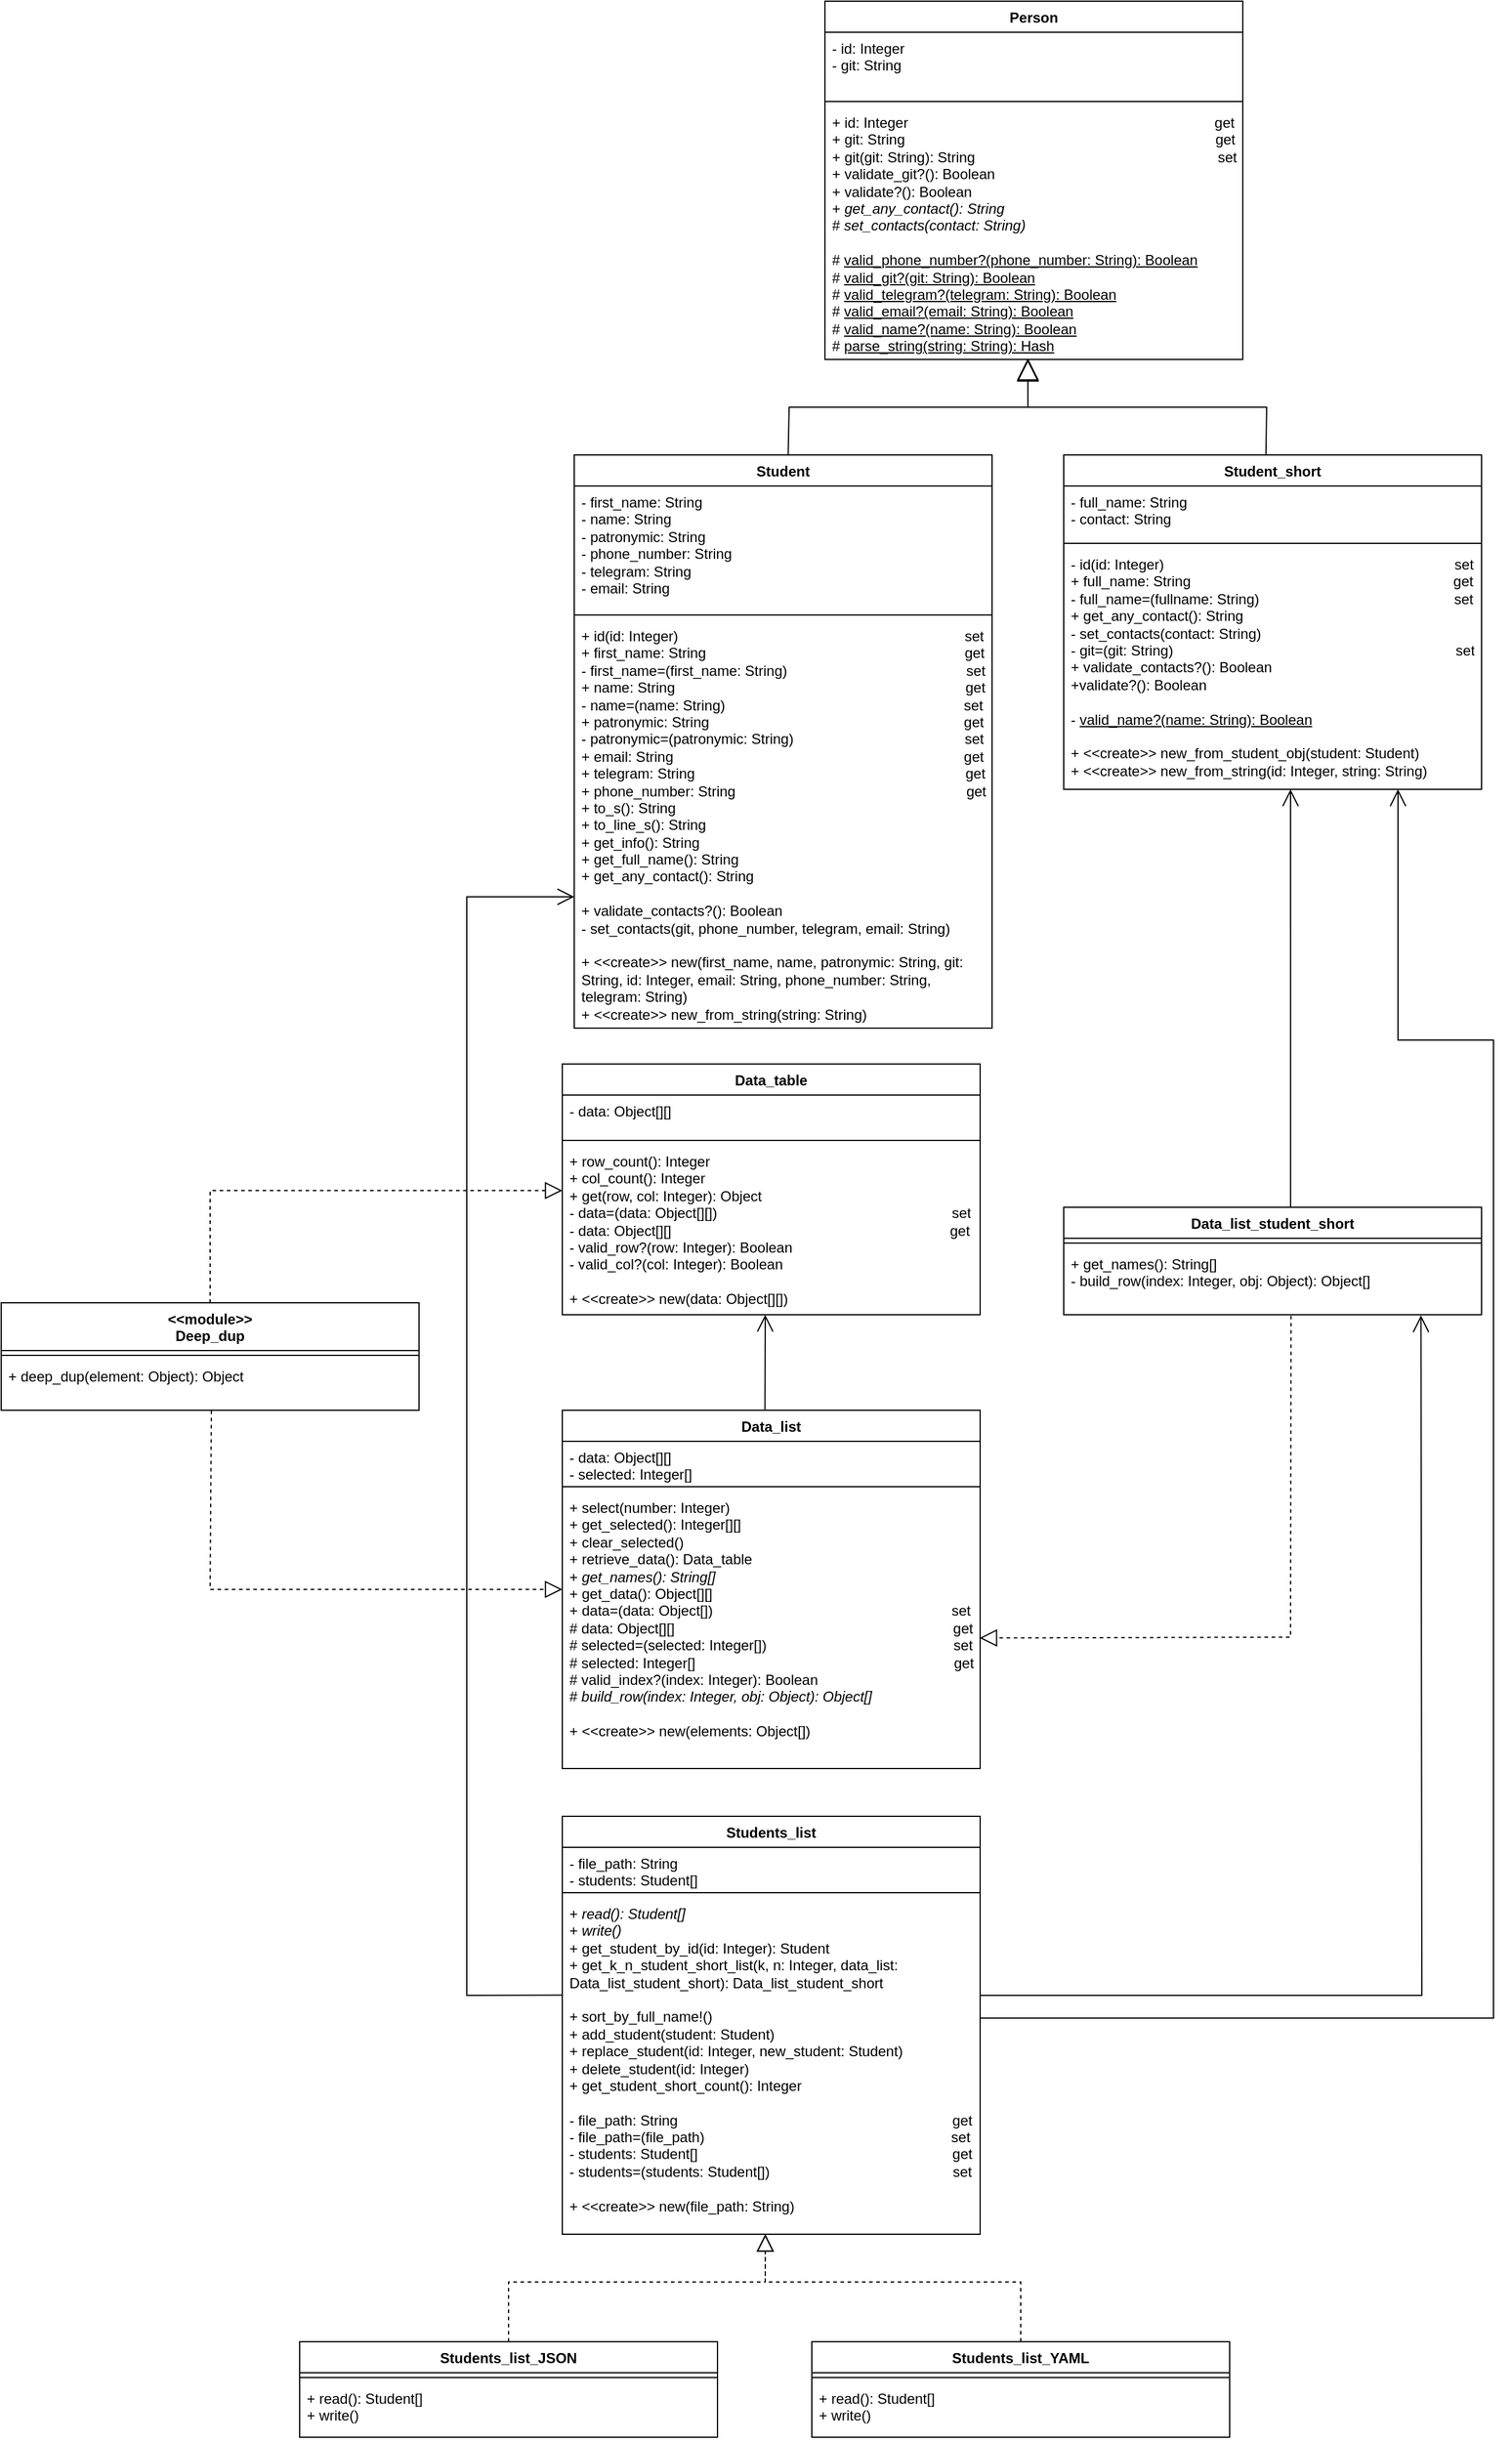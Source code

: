 <mxfile version="24.8.4">
  <diagram name="Страница — 1" id="5-wUqx7X6pIQO82QbJgh">
    <mxGraphModel grid="1" page="1" gridSize="10" guides="1" tooltips="1" connect="1" arrows="1" fold="1" pageScale="1" pageWidth="827" pageHeight="1169" math="0" shadow="0">
      <root>
        <mxCell id="0" />
        <mxCell id="1" parent="0" />
        <mxCell id="8w9vdPJpi9KEnKkPlF_M-1" value="Person" style="swimlane;fontStyle=1;align=center;verticalAlign=top;childLayout=stackLayout;horizontal=1;startSize=26;horizontalStack=0;resizeParent=1;resizeParentMax=0;resizeLast=0;collapsible=1;marginBottom=0;whiteSpace=wrap;html=1;" vertex="1" parent="1">
          <mxGeometry x="250" y="10" width="350" height="300" as="geometry" />
        </mxCell>
        <mxCell id="8w9vdPJpi9KEnKkPlF_M-2" value="- id: Integer&lt;div&gt;- git: String&lt;br&gt;&lt;/div&gt;" style="text;strokeColor=none;fillColor=none;align=left;verticalAlign=top;spacingLeft=4;spacingRight=4;overflow=hidden;rotatable=0;points=[[0,0.5],[1,0.5]];portConstraint=eastwest;whiteSpace=wrap;html=1;" vertex="1" parent="8w9vdPJpi9KEnKkPlF_M-1">
          <mxGeometry y="26" width="350" height="54" as="geometry" />
        </mxCell>
        <mxCell id="8w9vdPJpi9KEnKkPlF_M-3" value="" style="line;strokeWidth=1;fillColor=none;align=left;verticalAlign=middle;spacingTop=-1;spacingLeft=3;spacingRight=3;rotatable=0;labelPosition=right;points=[];portConstraint=eastwest;strokeColor=inherit;" vertex="1" parent="8w9vdPJpi9KEnKkPlF_M-1">
          <mxGeometry y="80" width="350" height="8" as="geometry" />
        </mxCell>
        <mxCell id="8w9vdPJpi9KEnKkPlF_M-4" value="&lt;div&gt;+ id: Integer&amp;nbsp; &amp;nbsp; &amp;nbsp; &amp;nbsp; &amp;nbsp; &amp;nbsp; &amp;nbsp; &amp;nbsp; &amp;nbsp; &amp;nbsp; &amp;nbsp; &amp;nbsp; &amp;nbsp; &amp;nbsp; &amp;nbsp; &amp;nbsp; &amp;nbsp; &amp;nbsp; &amp;nbsp; &amp;nbsp; &amp;nbsp; &amp;nbsp; &amp;nbsp; &amp;nbsp; &amp;nbsp; &amp;nbsp; &amp;nbsp; &amp;nbsp; &amp;nbsp; &amp;nbsp; &amp;nbsp; &amp;nbsp; &amp;nbsp; &amp;nbsp; &amp;nbsp; &amp;nbsp; &amp;nbsp; &amp;nbsp; &amp;nbsp;get&lt;/div&gt;&lt;div&gt;+ git: String&amp;nbsp; &amp;nbsp; &amp;nbsp; &amp;nbsp; &amp;nbsp; &amp;nbsp; &amp;nbsp; &amp;nbsp; &amp;nbsp; &amp;nbsp; &amp;nbsp; &amp;nbsp; &amp;nbsp; &amp;nbsp; &amp;nbsp; &amp;nbsp; &amp;nbsp; &amp;nbsp; &amp;nbsp; &amp;nbsp; &amp;nbsp; &amp;nbsp; &amp;nbsp; &amp;nbsp; &amp;nbsp; &amp;nbsp; &amp;nbsp; &amp;nbsp; &amp;nbsp; &amp;nbsp; &amp;nbsp; &amp;nbsp; &amp;nbsp; &amp;nbsp; &amp;nbsp; &amp;nbsp; &amp;nbsp; &amp;nbsp; &amp;nbsp; get&lt;br&gt;+ git(git: String): String&amp;nbsp; &amp;nbsp; &amp;nbsp; &amp;nbsp; &amp;nbsp; &amp;nbsp; &amp;nbsp; &amp;nbsp; &amp;nbsp; &amp;nbsp; &amp;nbsp; &amp;nbsp; &amp;nbsp; &amp;nbsp; &amp;nbsp; &amp;nbsp; &amp;nbsp; &amp;nbsp; &amp;nbsp; &amp;nbsp; &amp;nbsp; &amp;nbsp; &amp;nbsp; &amp;nbsp; &amp;nbsp; &amp;nbsp; &amp;nbsp; &amp;nbsp; &amp;nbsp; &amp;nbsp; &amp;nbsp;set&lt;/div&gt;&lt;div&gt;+ validate_git?(): Boolean&lt;br&gt;+ validate?(): Boolean&lt;/div&gt;&lt;div&gt;+ &lt;i&gt;get_any_contact(): String&lt;/i&gt;&lt;br&gt;# &lt;i&gt;set_contacts(contact: String)&lt;/i&gt;&lt;br&gt;&lt;br&gt;# &lt;u&gt;valid_phone_number?(phone_number: String): Boolean&lt;/u&gt;&lt;/div&gt;&lt;div&gt;# &lt;u&gt;valid_git?(git: String): Boolean&lt;/u&gt;&lt;/div&gt;&lt;div&gt;# &lt;u&gt;valid_telegram?(telegram: String): Boolean&lt;/u&gt;&lt;/div&gt;&lt;div&gt;# &lt;u&gt;valid_email?(email: String): Boolean&lt;/u&gt;&lt;/div&gt;&lt;div&gt;#&amp;nbsp;&lt;u&gt;valid_name?(name: String): Boolean&lt;/u&gt;&lt;br&gt;&lt;/div&gt;&lt;div&gt;# &lt;u&gt;parse_string(string: String): Hash&lt;/u&gt;&lt;/div&gt;&lt;div&gt;&lt;br&gt;&lt;/div&gt;&lt;div&gt;&lt;br&gt;&lt;/div&gt;&lt;div&gt;&lt;br&gt;&lt;/div&gt;" style="text;strokeColor=none;fillColor=none;align=left;verticalAlign=top;spacingLeft=4;spacingRight=4;overflow=hidden;rotatable=0;points=[[0,0.5],[1,0.5]];portConstraint=eastwest;whiteSpace=wrap;html=1;" vertex="1" parent="8w9vdPJpi9KEnKkPlF_M-1">
          <mxGeometry y="88" width="350" height="212" as="geometry" />
        </mxCell>
        <mxCell id="8w9vdPJpi9KEnKkPlF_M-5" value="Student" style="swimlane;fontStyle=1;align=center;verticalAlign=top;childLayout=stackLayout;horizontal=1;startSize=26;horizontalStack=0;resizeParent=1;resizeParentMax=0;resizeLast=0;collapsible=1;marginBottom=0;whiteSpace=wrap;html=1;" vertex="1" parent="1">
          <mxGeometry x="40" y="390" width="350" height="480" as="geometry" />
        </mxCell>
        <mxCell id="8w9vdPJpi9KEnKkPlF_M-6" value="&lt;div&gt;- first_name: String&lt;/div&gt;&lt;div&gt;- name: String&lt;/div&gt;&lt;div&gt;- patronymic: String&lt;/div&gt;&lt;div&gt;- phone_number: String&lt;/div&gt;&lt;div&gt;- telegram: String&lt;/div&gt;&lt;div&gt;- email: String&lt;/div&gt;" style="text;strokeColor=none;fillColor=none;align=left;verticalAlign=top;spacingLeft=4;spacingRight=4;overflow=hidden;rotatable=0;points=[[0,0.5],[1,0.5]];portConstraint=eastwest;whiteSpace=wrap;html=1;" vertex="1" parent="8w9vdPJpi9KEnKkPlF_M-5">
          <mxGeometry y="26" width="350" height="104" as="geometry" />
        </mxCell>
        <mxCell id="8w9vdPJpi9KEnKkPlF_M-7" value="" style="line;strokeWidth=1;fillColor=none;align=left;verticalAlign=middle;spacingTop=-1;spacingLeft=3;spacingRight=3;rotatable=0;labelPosition=right;points=[];portConstraint=eastwest;strokeColor=inherit;" vertex="1" parent="8w9vdPJpi9KEnKkPlF_M-5">
          <mxGeometry y="130" width="350" height="8" as="geometry" />
        </mxCell>
        <mxCell id="8w9vdPJpi9KEnKkPlF_M-8" value="&lt;div&gt;&lt;span style=&quot;background-color: initial;&quot;&gt;+ id(id: Integer)&amp;nbsp; &amp;nbsp; &amp;nbsp; &amp;nbsp; &amp;nbsp; &amp;nbsp; &amp;nbsp; &amp;nbsp; &amp;nbsp; &amp;nbsp; &amp;nbsp; &amp;nbsp; &amp;nbsp; &amp;nbsp; &amp;nbsp; &amp;nbsp; &amp;nbsp; &amp;nbsp; &amp;nbsp; &amp;nbsp; &amp;nbsp; &amp;nbsp; &amp;nbsp; &amp;nbsp; &amp;nbsp; &amp;nbsp; &amp;nbsp; &amp;nbsp; &amp;nbsp; &amp;nbsp; &amp;nbsp; &amp;nbsp; &amp;nbsp; &amp;nbsp; &amp;nbsp; &amp;nbsp; set&lt;/span&gt;&lt;br&gt;&lt;/div&gt;+ first_name: String&amp;nbsp; &amp;nbsp; &amp;nbsp; &amp;nbsp; &amp;nbsp; &amp;nbsp; &amp;nbsp; &amp;nbsp; &amp;nbsp; &amp;nbsp; &amp;nbsp; &amp;nbsp; &amp;nbsp; &amp;nbsp; &amp;nbsp; &amp;nbsp; &amp;nbsp; &amp;nbsp; &amp;nbsp; &amp;nbsp; &amp;nbsp; &amp;nbsp; &amp;nbsp; &amp;nbsp; &amp;nbsp; &amp;nbsp; &amp;nbsp; &amp;nbsp; &amp;nbsp; &amp;nbsp; &amp;nbsp; &amp;nbsp; &amp;nbsp;get&lt;div&gt;- first_name=(first_name: String)&amp;nbsp; &amp;nbsp; &amp;nbsp; &amp;nbsp; &amp;nbsp; &amp;nbsp; &amp;nbsp; &amp;nbsp; &amp;nbsp; &amp;nbsp; &amp;nbsp; &amp;nbsp; &amp;nbsp; &amp;nbsp; &amp;nbsp; &amp;nbsp; &amp;nbsp; &amp;nbsp; &amp;nbsp; &amp;nbsp; &amp;nbsp; &amp;nbsp; &amp;nbsp;set&lt;br&gt;+ name: String&amp;nbsp; &amp;nbsp; &amp;nbsp; &amp;nbsp; &amp;nbsp; &amp;nbsp; &amp;nbsp; &amp;nbsp; &amp;nbsp; &amp;nbsp; &amp;nbsp; &amp;nbsp; &amp;nbsp; &amp;nbsp; &amp;nbsp; &amp;nbsp; &amp;nbsp; &amp;nbsp; &amp;nbsp; &amp;nbsp; &amp;nbsp; &amp;nbsp; &amp;nbsp; &amp;nbsp; &amp;nbsp; &amp;nbsp; &amp;nbsp; &amp;nbsp; &amp;nbsp; &amp;nbsp; &amp;nbsp; &amp;nbsp; &amp;nbsp; &amp;nbsp; &amp;nbsp; &amp;nbsp; &amp;nbsp;get&lt;br&gt;- name=(name: String)&amp;nbsp; &amp;nbsp; &amp;nbsp; &amp;nbsp; &amp;nbsp; &amp;nbsp; &amp;nbsp; &amp;nbsp; &amp;nbsp; &amp;nbsp; &amp;nbsp; &amp;nbsp; &amp;nbsp; &amp;nbsp; &amp;nbsp; &amp;nbsp; &amp;nbsp; &amp;nbsp; &amp;nbsp; &amp;nbsp; &amp;nbsp; &amp;nbsp; &amp;nbsp; &amp;nbsp; &amp;nbsp; &amp;nbsp; &amp;nbsp; &amp;nbsp; &amp;nbsp; &amp;nbsp; set&lt;br&gt;+ patronymic: String&amp;nbsp; &amp;nbsp; &amp;nbsp; &amp;nbsp; &amp;nbsp; &amp;nbsp; &amp;nbsp; &amp;nbsp; &amp;nbsp; &amp;nbsp; &amp;nbsp; &amp;nbsp; &amp;nbsp; &amp;nbsp; &amp;nbsp; &amp;nbsp; &amp;nbsp; &amp;nbsp; &amp;nbsp; &amp;nbsp; &amp;nbsp; &amp;nbsp; &amp;nbsp; &amp;nbsp; &amp;nbsp; &amp;nbsp; &amp;nbsp; &amp;nbsp; &amp;nbsp; &amp;nbsp; &amp;nbsp; &amp;nbsp; get&lt;/div&gt;&lt;div&gt;- patronymic=(patronymic: String)&amp;nbsp; &amp;nbsp; &amp;nbsp; &amp;nbsp; &amp;nbsp; &amp;nbsp; &amp;nbsp; &amp;nbsp; &amp;nbsp; &amp;nbsp; &amp;nbsp; &amp;nbsp; &amp;nbsp; &amp;nbsp; &amp;nbsp; &amp;nbsp; &amp;nbsp; &amp;nbsp; &amp;nbsp; &amp;nbsp; &amp;nbsp; &amp;nbsp;set&lt;/div&gt;&lt;div&gt;+ email: String&amp;nbsp; &amp;nbsp; &amp;nbsp; &amp;nbsp; &amp;nbsp; &amp;nbsp; &amp;nbsp; &amp;nbsp; &amp;nbsp; &amp;nbsp; &amp;nbsp; &amp;nbsp; &amp;nbsp; &amp;nbsp; &amp;nbsp; &amp;nbsp; &amp;nbsp; &amp;nbsp; &amp;nbsp; &amp;nbsp; &amp;nbsp; &amp;nbsp; &amp;nbsp; &amp;nbsp; &amp;nbsp; &amp;nbsp; &amp;nbsp; &amp;nbsp; &amp;nbsp; &amp;nbsp; &amp;nbsp; &amp;nbsp; &amp;nbsp; &amp;nbsp; &amp;nbsp; &amp;nbsp; &amp;nbsp;get&lt;/div&gt;&lt;div&gt;+ telegram: String&amp;nbsp; &amp;nbsp; &amp;nbsp; &amp;nbsp; &amp;nbsp; &amp;nbsp; &amp;nbsp; &amp;nbsp; &amp;nbsp; &amp;nbsp; &amp;nbsp; &amp;nbsp; &amp;nbsp; &amp;nbsp; &amp;nbsp; &amp;nbsp; &amp;nbsp; &amp;nbsp; &amp;nbsp; &amp;nbsp; &amp;nbsp; &amp;nbsp; &amp;nbsp; &amp;nbsp; &amp;nbsp; &amp;nbsp; &amp;nbsp; &amp;nbsp; &amp;nbsp; &amp;nbsp; &amp;nbsp; &amp;nbsp; &amp;nbsp; &amp;nbsp; get&lt;br&gt;+ phone_number: String&amp;nbsp; &amp;nbsp; &amp;nbsp; &amp;nbsp; &amp;nbsp; &amp;nbsp; &amp;nbsp; &amp;nbsp; &amp;nbsp; &amp;nbsp; &amp;nbsp; &amp;nbsp; &amp;nbsp; &amp;nbsp; &amp;nbsp; &amp;nbsp; &amp;nbsp; &amp;nbsp; &amp;nbsp; &amp;nbsp; &amp;nbsp; &amp;nbsp; &amp;nbsp; &amp;nbsp; &amp;nbsp; &amp;nbsp; &amp;nbsp; &amp;nbsp; &amp;nbsp; get&lt;/div&gt;&lt;div&gt;+ to_s(): String&lt;br&gt;+ to_line_s(): String&lt;/div&gt;&lt;div&gt;+ get_info(): String&lt;/div&gt;&lt;div&gt;+ get_full_name(): String&lt;/div&gt;&lt;div&gt;+ get_any_contact(): String&lt;br&gt;&lt;br&gt;+ validate_contacts?(): Boolean&lt;/div&gt;&lt;div&gt;- set_contacts(git, phone_number, telegram, email: String)&lt;br&gt;&lt;br&gt;+ &amp;lt;&amp;lt;create&amp;gt;&amp;gt; new(first_name, name, patronymic: String, git: String, id: Integer, email: String, phone_number: String, telegram: String)&lt;/div&gt;&lt;div&gt;+ &amp;lt;&amp;lt;create&amp;gt;&amp;gt; new_from_string(string: String)&lt;br&gt;&lt;br&gt;&lt;/div&gt;" style="text;strokeColor=none;fillColor=none;align=left;verticalAlign=top;spacingLeft=4;spacingRight=4;overflow=hidden;rotatable=0;points=[[0,0.5],[1,0.5]];portConstraint=eastwest;whiteSpace=wrap;html=1;" vertex="1" parent="8w9vdPJpi9KEnKkPlF_M-5">
          <mxGeometry y="138" width="350" height="342" as="geometry" />
        </mxCell>
        <mxCell id="8w9vdPJpi9KEnKkPlF_M-9" value="Student_short" style="swimlane;fontStyle=1;align=center;verticalAlign=top;childLayout=stackLayout;horizontal=1;startSize=26;horizontalStack=0;resizeParent=1;resizeParentMax=0;resizeLast=0;collapsible=1;marginBottom=0;whiteSpace=wrap;html=1;" vertex="1" parent="1">
          <mxGeometry x="450" y="390" width="350" height="280" as="geometry" />
        </mxCell>
        <mxCell id="8w9vdPJpi9KEnKkPlF_M-10" value="&lt;div&gt;&lt;span style=&quot;background-color: initial;&quot;&gt;- full_name: String&lt;br&gt;- contact: String&lt;/span&gt;&lt;br&gt;&lt;/div&gt;&lt;div&gt;&lt;br&gt;&lt;/div&gt;" style="text;strokeColor=none;fillColor=none;align=left;verticalAlign=top;spacingLeft=4;spacingRight=4;overflow=hidden;rotatable=0;points=[[0,0.5],[1,0.5]];portConstraint=eastwest;whiteSpace=wrap;html=1;" vertex="1" parent="8w9vdPJpi9KEnKkPlF_M-9">
          <mxGeometry y="26" width="350" height="44" as="geometry" />
        </mxCell>
        <mxCell id="8w9vdPJpi9KEnKkPlF_M-11" value="" style="line;strokeWidth=1;fillColor=none;align=left;verticalAlign=middle;spacingTop=-1;spacingLeft=3;spacingRight=3;rotatable=0;labelPosition=right;points=[];portConstraint=eastwest;strokeColor=inherit;" vertex="1" parent="8w9vdPJpi9KEnKkPlF_M-9">
          <mxGeometry y="70" width="350" height="8" as="geometry" />
        </mxCell>
        <mxCell id="8w9vdPJpi9KEnKkPlF_M-12" value="&lt;div&gt;&lt;span style=&quot;background-color: initial;&quot;&gt;- id(id: Integer)&amp;nbsp; &amp;nbsp; &amp;nbsp; &amp;nbsp; &amp;nbsp; &amp;nbsp; &amp;nbsp; &amp;nbsp; &amp;nbsp; &amp;nbsp; &amp;nbsp; &amp;nbsp; &amp;nbsp; &amp;nbsp; &amp;nbsp; &amp;nbsp; &amp;nbsp; &amp;nbsp; &amp;nbsp; &amp;nbsp; &amp;nbsp; &amp;nbsp; &amp;nbsp; &amp;nbsp; &amp;nbsp; &amp;nbsp; &amp;nbsp; &amp;nbsp; &amp;nbsp; &amp;nbsp; &amp;nbsp; &amp;nbsp; &amp;nbsp; &amp;nbsp; &amp;nbsp; &amp;nbsp; &amp;nbsp;set&lt;/span&gt;&lt;/div&gt;&lt;div&gt;+ full_name: String&amp;nbsp; &amp;nbsp; &amp;nbsp; &amp;nbsp; &amp;nbsp; &amp;nbsp; &amp;nbsp; &amp;nbsp; &amp;nbsp; &amp;nbsp; &amp;nbsp; &amp;nbsp; &amp;nbsp; &amp;nbsp; &amp;nbsp; &amp;nbsp; &amp;nbsp; &amp;nbsp; &amp;nbsp; &amp;nbsp; &amp;nbsp; &amp;nbsp; &amp;nbsp; &amp;nbsp; &amp;nbsp; &amp;nbsp; &amp;nbsp; &amp;nbsp; &amp;nbsp; &amp;nbsp; &amp;nbsp; &amp;nbsp; &amp;nbsp; get&lt;br&gt;- full_name=(fullname: String)&amp;nbsp; &amp;nbsp; &amp;nbsp; &amp;nbsp; &amp;nbsp; &amp;nbsp; &amp;nbsp; &amp;nbsp; &amp;nbsp; &amp;nbsp; &amp;nbsp; &amp;nbsp; &amp;nbsp; &amp;nbsp; &amp;nbsp; &amp;nbsp; &amp;nbsp; &amp;nbsp; &amp;nbsp; &amp;nbsp; &amp;nbsp; &amp;nbsp; &amp;nbsp; &amp;nbsp; &amp;nbsp;set&lt;br&gt;+ get_any_contact(): String&amp;nbsp; &amp;nbsp; &amp;nbsp; &amp;nbsp; &amp;nbsp; &amp;nbsp; &amp;nbsp; &amp;nbsp; &amp;nbsp; &amp;nbsp; &amp;nbsp; &amp;nbsp; &amp;nbsp; &amp;nbsp; &amp;nbsp; &amp;nbsp;&amp;nbsp;&lt;/div&gt;&lt;div&gt;- set_contacts(contact: String)&lt;/div&gt;&lt;div&gt;- git=(git: String)&amp;nbsp; &amp;nbsp; &amp;nbsp; &amp;nbsp; &amp;nbsp; &amp;nbsp; &amp;nbsp; &amp;nbsp; &amp;nbsp; &amp;nbsp; &amp;nbsp; &amp;nbsp; &amp;nbsp; &amp;nbsp; &amp;nbsp; &amp;nbsp; &amp;nbsp; &amp;nbsp; &amp;nbsp; &amp;nbsp; &amp;nbsp; &amp;nbsp; &amp;nbsp; &amp;nbsp; &amp;nbsp; &amp;nbsp; &amp;nbsp; &amp;nbsp; &amp;nbsp; &amp;nbsp; &amp;nbsp; &amp;nbsp; &amp;nbsp; &amp;nbsp; &amp;nbsp; &amp;nbsp;set&lt;br&gt;+ validate_contacts?(): Boolean&lt;br&gt;+validate?(): Boolean&lt;/div&gt;&lt;div&gt;&lt;br&gt;&lt;/div&gt;&lt;div&gt;- &lt;u&gt;valid_name?(name: String): Boolean&lt;/u&gt;&lt;/div&gt;&lt;div&gt;&lt;u&gt;&lt;br&gt;&lt;/u&gt;+ &amp;lt;&amp;lt;create&amp;gt;&amp;gt; new_from_student_obj(student: Student)&lt;/div&gt;&lt;div&gt;+ &amp;lt;&amp;lt;create&amp;gt;&amp;gt; new_from_string(id: Integer, string: String)&lt;br&gt;&lt;/div&gt;&lt;div&gt;&lt;br&gt;&lt;/div&gt;&lt;div&gt;&lt;br&gt;&lt;/div&gt;" style="text;strokeColor=none;fillColor=none;align=left;verticalAlign=top;spacingLeft=4;spacingRight=4;overflow=hidden;rotatable=0;points=[[0,0.5],[1,0.5]];portConstraint=eastwest;whiteSpace=wrap;html=1;" vertex="1" parent="8w9vdPJpi9KEnKkPlF_M-9">
          <mxGeometry y="78" width="350" height="202" as="geometry" />
        </mxCell>
        <mxCell id="8w9vdPJpi9KEnKkPlF_M-13" value="" style="endArrow=block;endSize=16;endFill=0;html=1;rounded=0;exitX=0.512;exitY=0;exitDx=0;exitDy=0;exitPerimeter=0;" edge="1" parent="1" source="8w9vdPJpi9KEnKkPlF_M-5">
          <mxGeometry width="160" relative="1" as="geometry">
            <mxPoint x="220" y="350" as="sourcePoint" />
            <mxPoint x="420" y="310" as="targetPoint" />
            <Array as="points">
              <mxPoint x="220" y="350" />
              <mxPoint x="420" y="350" />
            </Array>
          </mxGeometry>
        </mxCell>
        <mxCell id="8w9vdPJpi9KEnKkPlF_M-14" value="" style="endArrow=block;endSize=16;endFill=0;html=1;rounded=0;exitX=0.484;exitY=-0.002;exitDx=0;exitDy=0;exitPerimeter=0;" edge="1" parent="1" source="8w9vdPJpi9KEnKkPlF_M-9">
          <mxGeometry width="160" relative="1" as="geometry">
            <mxPoint x="205" y="320" as="sourcePoint" />
            <mxPoint x="420" y="309" as="targetPoint" />
            <Array as="points">
              <mxPoint x="620" y="350" />
              <mxPoint x="420" y="350" />
            </Array>
          </mxGeometry>
        </mxCell>
        <mxCell id="5-nP5moGx_K60F7qfpw7-1" value="Data_table" style="swimlane;fontStyle=1;align=center;verticalAlign=top;childLayout=stackLayout;horizontal=1;startSize=26;horizontalStack=0;resizeParent=1;resizeParentMax=0;resizeLast=0;collapsible=1;marginBottom=0;whiteSpace=wrap;html=1;" vertex="1" parent="1">
          <mxGeometry x="30" y="900" width="350" height="210" as="geometry" />
        </mxCell>
        <mxCell id="5-nP5moGx_K60F7qfpw7-2" value="- data: Object[][]" style="text;strokeColor=none;fillColor=none;align=left;verticalAlign=top;spacingLeft=4;spacingRight=4;overflow=hidden;rotatable=0;points=[[0,0.5],[1,0.5]];portConstraint=eastwest;whiteSpace=wrap;html=1;" vertex="1" parent="5-nP5moGx_K60F7qfpw7-1">
          <mxGeometry y="26" width="350" height="34" as="geometry" />
        </mxCell>
        <mxCell id="5-nP5moGx_K60F7qfpw7-3" value="" style="line;strokeWidth=1;fillColor=none;align=left;verticalAlign=middle;spacingTop=-1;spacingLeft=3;spacingRight=3;rotatable=0;labelPosition=right;points=[];portConstraint=eastwest;strokeColor=inherit;" vertex="1" parent="5-nP5moGx_K60F7qfpw7-1">
          <mxGeometry y="60" width="350" height="8" as="geometry" />
        </mxCell>
        <mxCell id="5-nP5moGx_K60F7qfpw7-4" value="+ row_count(): Integer&lt;br&gt;+ col_count(): Integer&lt;br&gt;+ get(row, col: Integer): Object&lt;br&gt;- data=(data: Object[][])&amp;nbsp; &amp;nbsp; &amp;nbsp; &amp;nbsp; &amp;nbsp; &amp;nbsp; &amp;nbsp; &amp;nbsp; &amp;nbsp; &amp;nbsp; &amp;nbsp; &amp;nbsp; &amp;nbsp; &amp;nbsp; &amp;nbsp; &amp;nbsp; &amp;nbsp; &amp;nbsp; &amp;nbsp; &amp;nbsp; &amp;nbsp; &amp;nbsp; &amp;nbsp; &amp;nbsp; &amp;nbsp; &amp;nbsp; &amp;nbsp; &amp;nbsp; &amp;nbsp; &amp;nbsp;set&lt;br&gt;- data: Object[][]&amp;nbsp; &amp;nbsp; &amp;nbsp; &amp;nbsp; &amp;nbsp; &amp;nbsp; &amp;nbsp; &amp;nbsp; &amp;nbsp; &amp;nbsp; &amp;nbsp; &amp;nbsp; &amp;nbsp; &amp;nbsp; &amp;nbsp; &amp;nbsp; &amp;nbsp; &amp;nbsp; &amp;nbsp; &amp;nbsp; &amp;nbsp; &amp;nbsp; &amp;nbsp; &amp;nbsp; &amp;nbsp; &amp;nbsp; &amp;nbsp; &amp;nbsp; &amp;nbsp; &amp;nbsp; &amp;nbsp; &amp;nbsp; &amp;nbsp; &amp;nbsp; &amp;nbsp; get&lt;br&gt;- valid_row?(row: Integer): Boolean&lt;br&gt;- valid_col?(col: Integer): Boolean&lt;br&gt;&lt;br&gt;+ &amp;lt;&amp;lt;create&amp;gt;&amp;gt; new(data: Object[][])" style="text;strokeColor=none;fillColor=none;align=left;verticalAlign=top;spacingLeft=4;spacingRight=4;overflow=hidden;rotatable=0;points=[[0,0.5],[1,0.5]];portConstraint=eastwest;whiteSpace=wrap;html=1;" vertex="1" parent="5-nP5moGx_K60F7qfpw7-1">
          <mxGeometry y="68" width="350" height="142" as="geometry" />
        </mxCell>
        <mxCell id="5-nP5moGx_K60F7qfpw7-5" value="Data_list" style="swimlane;fontStyle=1;align=center;verticalAlign=top;childLayout=stackLayout;horizontal=1;startSize=26;horizontalStack=0;resizeParent=1;resizeParentMax=0;resizeLast=0;collapsible=1;marginBottom=0;whiteSpace=wrap;html=1;" vertex="1" parent="1">
          <mxGeometry x="30" y="1190" width="350" height="300" as="geometry" />
        </mxCell>
        <mxCell id="5-nP5moGx_K60F7qfpw7-6" value="- data: Object[][]&lt;div&gt;- selected: Integer[]&lt;/div&gt;" style="text;strokeColor=none;fillColor=none;align=left;verticalAlign=top;spacingLeft=4;spacingRight=4;overflow=hidden;rotatable=0;points=[[0,0.5],[1,0.5]];portConstraint=eastwest;whiteSpace=wrap;html=1;" vertex="1" parent="5-nP5moGx_K60F7qfpw7-5">
          <mxGeometry y="26" width="350" height="34" as="geometry" />
        </mxCell>
        <mxCell id="5-nP5moGx_K60F7qfpw7-7" value="" style="line;strokeWidth=1;fillColor=none;align=left;verticalAlign=middle;spacingTop=-1;spacingLeft=3;spacingRight=3;rotatable=0;labelPosition=right;points=[];portConstraint=eastwest;strokeColor=inherit;" vertex="1" parent="5-nP5moGx_K60F7qfpw7-5">
          <mxGeometry y="60" width="350" height="8" as="geometry" />
        </mxCell>
        <mxCell id="5-nP5moGx_K60F7qfpw7-8" value="+ select(number: Integer)&lt;br&gt;+ get_selected(): Integer[][]&lt;br&gt;+ clear_selected()&lt;div&gt;+ retrieve_data(): Data_table&lt;br&gt;+ &lt;i&gt;get_names(): String[]&lt;/i&gt;&lt;br&gt;+ get_data(): Object[][]&lt;br&gt;+ data=(data: Object[])&amp;nbsp; &amp;nbsp; &amp;nbsp; &amp;nbsp; &amp;nbsp; &amp;nbsp; &amp;nbsp; &amp;nbsp; &amp;nbsp; &amp;nbsp; &amp;nbsp; &amp;nbsp; &amp;nbsp; &amp;nbsp; &amp;nbsp; &amp;nbsp; &amp;nbsp; &amp;nbsp; &amp;nbsp; &amp;nbsp; &amp;nbsp; &amp;nbsp; &amp;nbsp; &amp;nbsp; &amp;nbsp; &amp;nbsp; &amp;nbsp; &amp;nbsp; &amp;nbsp; &amp;nbsp; set&lt;br&gt;# data: Object[][]&amp;nbsp; &amp;nbsp; &amp;nbsp; &amp;nbsp; &amp;nbsp; &amp;nbsp; &amp;nbsp; &amp;nbsp; &amp;nbsp; &amp;nbsp; &amp;nbsp; &amp;nbsp; &amp;nbsp; &amp;nbsp; &amp;nbsp; &amp;nbsp; &amp;nbsp; &amp;nbsp; &amp;nbsp; &amp;nbsp; &amp;nbsp; &amp;nbsp; &amp;nbsp; &amp;nbsp; &amp;nbsp; &amp;nbsp; &amp;nbsp; &amp;nbsp; &amp;nbsp; &amp;nbsp; &amp;nbsp; &amp;nbsp; &amp;nbsp; &amp;nbsp; &amp;nbsp; get&lt;br&gt;# selected=(selected: Integer[])&amp;nbsp; &amp;nbsp; &amp;nbsp; &amp;nbsp; &amp;nbsp; &amp;nbsp; &amp;nbsp; &amp;nbsp; &amp;nbsp; &amp;nbsp; &amp;nbsp; &amp;nbsp; &amp;nbsp; &amp;nbsp; &amp;nbsp; &amp;nbsp; &amp;nbsp; &amp;nbsp; &amp;nbsp; &amp;nbsp; &amp;nbsp; &amp;nbsp; &amp;nbsp; &amp;nbsp;set&lt;br&gt;# selected: Integer[]&amp;nbsp; &amp;nbsp; &amp;nbsp; &amp;nbsp; &amp;nbsp; &amp;nbsp; &amp;nbsp; &amp;nbsp; &amp;nbsp; &amp;nbsp; &amp;nbsp; &amp;nbsp; &amp;nbsp; &amp;nbsp; &amp;nbsp; &amp;nbsp; &amp;nbsp; &amp;nbsp; &amp;nbsp; &amp;nbsp; &amp;nbsp; &amp;nbsp; &amp;nbsp; &amp;nbsp; &amp;nbsp; &amp;nbsp; &amp;nbsp; &amp;nbsp; &amp;nbsp; &amp;nbsp; &amp;nbsp; &amp;nbsp; &amp;nbsp;get&lt;br&gt;# valid_index?(index: Integer): Boolean&lt;br&gt;# &lt;i&gt;build_row(index: Integer, obj: Object): Object[]&lt;/i&gt;&lt;br&gt;&lt;br&gt;+ &amp;lt;&amp;lt;create&amp;gt;&amp;gt; new(elements: Object[])&lt;br&gt;&lt;br&gt;&lt;br&gt;&lt;/div&gt;" style="text;strokeColor=none;fillColor=none;align=left;verticalAlign=top;spacingLeft=4;spacingRight=4;overflow=hidden;rotatable=0;points=[[0,0.5],[1,0.5]];portConstraint=eastwest;whiteSpace=wrap;html=1;" vertex="1" parent="5-nP5moGx_K60F7qfpw7-5">
          <mxGeometry y="68" width="350" height="232" as="geometry" />
        </mxCell>
        <mxCell id="5-nP5moGx_K60F7qfpw7-9" value="Data_list_student_short" style="swimlane;fontStyle=1;align=center;verticalAlign=top;childLayout=stackLayout;horizontal=1;startSize=26;horizontalStack=0;resizeParent=1;resizeParentMax=0;resizeLast=0;collapsible=1;marginBottom=0;whiteSpace=wrap;html=1;" vertex="1" parent="1">
          <mxGeometry x="450" y="1020" width="350" height="90" as="geometry" />
        </mxCell>
        <mxCell id="5-nP5moGx_K60F7qfpw7-11" value="" style="line;strokeWidth=1;fillColor=none;align=left;verticalAlign=middle;spacingTop=-1;spacingLeft=3;spacingRight=3;rotatable=0;labelPosition=right;points=[];portConstraint=eastwest;strokeColor=inherit;" vertex="1" parent="5-nP5moGx_K60F7qfpw7-9">
          <mxGeometry y="26" width="350" height="8" as="geometry" />
        </mxCell>
        <mxCell id="5-nP5moGx_K60F7qfpw7-12" value="&lt;div&gt;+ get_names(): String[]&lt;br&gt;- build_row(index: Integer, obj: Object): Object[]&lt;/div&gt;" style="text;strokeColor=none;fillColor=none;align=left;verticalAlign=top;spacingLeft=4;spacingRight=4;overflow=hidden;rotatable=0;points=[[0,0.5],[1,0.5]];portConstraint=eastwest;whiteSpace=wrap;html=1;" vertex="1" parent="5-nP5moGx_K60F7qfpw7-9">
          <mxGeometry y="34" width="350" height="56" as="geometry" />
        </mxCell>
        <mxCell id="5-nP5moGx_K60F7qfpw7-13" value="&amp;lt;&amp;lt;module&amp;gt;&amp;gt;&lt;br&gt;Deep_dup" style="swimlane;fontStyle=1;align=center;verticalAlign=top;childLayout=stackLayout;horizontal=1;startSize=40;horizontalStack=0;resizeParent=1;resizeParentMax=0;resizeLast=0;collapsible=1;marginBottom=0;whiteSpace=wrap;html=1;" vertex="1" parent="1">
          <mxGeometry x="-440" y="1100" width="350" height="90" as="geometry" />
        </mxCell>
        <mxCell id="5-nP5moGx_K60F7qfpw7-14" value="" style="line;strokeWidth=1;fillColor=none;align=left;verticalAlign=middle;spacingTop=-1;spacingLeft=3;spacingRight=3;rotatable=0;labelPosition=right;points=[];portConstraint=eastwest;strokeColor=inherit;" vertex="1" parent="5-nP5moGx_K60F7qfpw7-13">
          <mxGeometry y="40" width="350" height="8" as="geometry" />
        </mxCell>
        <mxCell id="5-nP5moGx_K60F7qfpw7-15" value="+ deep_dup(element: Object): Object" style="text;strokeColor=none;fillColor=none;align=left;verticalAlign=top;spacingLeft=4;spacingRight=4;overflow=hidden;rotatable=0;points=[[0,0.5],[1,0.5]];portConstraint=eastwest;whiteSpace=wrap;html=1;" vertex="1" parent="5-nP5moGx_K60F7qfpw7-13">
          <mxGeometry y="48" width="350" height="42" as="geometry" />
        </mxCell>
        <mxCell id="5-nP5moGx_K60F7qfpw7-17" value="" style="endArrow=block;dashed=1;endFill=0;endSize=12;html=1;rounded=0;exitX=0.544;exitY=1.015;exitDx=0;exitDy=0;exitPerimeter=0;entryX=0.999;entryY=0.529;entryDx=0;entryDy=0;entryPerimeter=0;" edge="1" parent="1" source="5-nP5moGx_K60F7qfpw7-12" target="5-nP5moGx_K60F7qfpw7-8">
          <mxGeometry width="160" relative="1" as="geometry">
            <mxPoint x="590" y="1200" as="sourcePoint" />
            <mxPoint x="700" y="1340" as="targetPoint" />
            <Array as="points">
              <mxPoint x="640" y="1380" />
            </Array>
          </mxGeometry>
        </mxCell>
        <mxCell id="5-nP5moGx_K60F7qfpw7-18" value="" style="endArrow=open;endFill=1;endSize=12;html=1;rounded=0;exitX=0.485;exitY=0;exitDx=0;exitDy=0;exitPerimeter=0;" edge="1" parent="1" source="5-nP5moGx_K60F7qfpw7-5">
          <mxGeometry width="160" relative="1" as="geometry">
            <mxPoint x="200" y="1160" as="sourcePoint" />
            <mxPoint x="200" y="1110" as="targetPoint" />
          </mxGeometry>
        </mxCell>
        <mxCell id="5-nP5moGx_K60F7qfpw7-19" value="" style="endArrow=open;endFill=1;endSize=12;html=1;rounded=0;exitX=0.543;exitY=-0.005;exitDx=0;exitDy=0;exitPerimeter=0;" edge="1" parent="1" source="5-nP5moGx_K60F7qfpw7-9">
          <mxGeometry width="160" relative="1" as="geometry">
            <mxPoint x="643" y="1020" as="sourcePoint" />
            <mxPoint x="640" y="670" as="targetPoint" />
          </mxGeometry>
        </mxCell>
        <mxCell id="5-nP5moGx_K60F7qfpw7-20" value="" style="endArrow=block;dashed=1;endFill=0;endSize=12;html=1;rounded=0;exitX=0.5;exitY=0;exitDx=0;exitDy=0;" edge="1" parent="1" source="5-nP5moGx_K60F7qfpw7-13">
          <mxGeometry width="160" relative="1" as="geometry">
            <mxPoint x="-290" y="980" as="sourcePoint" />
            <mxPoint x="30" y="1006" as="targetPoint" />
            <Array as="points">
              <mxPoint x="-265" y="1006" />
            </Array>
          </mxGeometry>
        </mxCell>
        <mxCell id="5-nP5moGx_K60F7qfpw7-21" value="" style="endArrow=block;dashed=1;endFill=0;endSize=12;html=1;rounded=0;exitX=0.503;exitY=1.005;exitDx=0;exitDy=0;exitPerimeter=0;" edge="1" parent="1" source="5-nP5moGx_K60F7qfpw7-15">
          <mxGeometry width="160" relative="1" as="geometry">
            <mxPoint x="-265" y="1434" as="sourcePoint" />
            <mxPoint x="30" y="1340" as="targetPoint" />
            <Array as="points">
              <mxPoint x="-265" y="1340" />
            </Array>
          </mxGeometry>
        </mxCell>
        <mxCell id="KkiaDDsZdYViQD7Pt-F1-1" value="Students_list" style="swimlane;fontStyle=1;align=center;verticalAlign=top;childLayout=stackLayout;horizontal=1;startSize=26;horizontalStack=0;resizeParent=1;resizeParentMax=0;resizeLast=0;collapsible=1;marginBottom=0;whiteSpace=wrap;html=1;" vertex="1" parent="1">
          <mxGeometry x="30" y="1530" width="350" height="350" as="geometry" />
        </mxCell>
        <mxCell id="KkiaDDsZdYViQD7Pt-F1-2" value="- file_path: String&lt;br&gt;- students: Student[]" style="text;strokeColor=none;fillColor=none;align=left;verticalAlign=top;spacingLeft=4;spacingRight=4;overflow=hidden;rotatable=0;points=[[0,0.5],[1,0.5]];portConstraint=eastwest;whiteSpace=wrap;html=1;" vertex="1" parent="KkiaDDsZdYViQD7Pt-F1-1">
          <mxGeometry y="26" width="350" height="34" as="geometry" />
        </mxCell>
        <mxCell id="KkiaDDsZdYViQD7Pt-F1-3" value="" style="line;strokeWidth=1;fillColor=none;align=left;verticalAlign=middle;spacingTop=-1;spacingLeft=3;spacingRight=3;rotatable=0;labelPosition=right;points=[];portConstraint=eastwest;strokeColor=inherit;" vertex="1" parent="KkiaDDsZdYViQD7Pt-F1-1">
          <mxGeometry y="60" width="350" height="8" as="geometry" />
        </mxCell>
        <mxCell id="KkiaDDsZdYViQD7Pt-F1-18" value="" style="endArrow=open;endFill=1;endSize=12;html=1;rounded=0;exitX=0.001;exitY=0.29;exitDx=0;exitDy=0;exitPerimeter=0;" edge="1" parent="KkiaDDsZdYViQD7Pt-F1-1" source="KkiaDDsZdYViQD7Pt-F1-4">
          <mxGeometry width="160" relative="1" as="geometry">
            <mxPoint y="159" as="sourcePoint" />
            <mxPoint x="10" y="-770" as="targetPoint" />
            <Array as="points">
              <mxPoint x="-80" y="150" />
              <mxPoint x="-80" y="-770" />
            </Array>
          </mxGeometry>
        </mxCell>
        <mxCell id="KkiaDDsZdYViQD7Pt-F1-4" value="&lt;div&gt;+ &lt;i&gt;read(): Student[]&lt;/i&gt;&lt;br&gt;+ &lt;i&gt;write()&lt;/i&gt;&lt;br&gt;+ get_student_by_id(id: Integer): Student&lt;br&gt;+ get_k_n_student_short_list(k, n: Integer, data_list: Data_list_student_short): Data_list_student_short&lt;br&gt;&lt;br&gt;+ sort_by_full_name!()&lt;br&gt;+ add_student(student: Student)&lt;br&gt;+ replace_student(id: Integer, new_student: Student)&lt;br&gt;+ delete_student(id: Integer)&lt;br&gt;+ get_student_short_count(): Integer&lt;br&gt;&lt;br&gt;- file_path: String&amp;nbsp; &amp;nbsp; &amp;nbsp; &amp;nbsp; &amp;nbsp; &amp;nbsp; &amp;nbsp; &amp;nbsp; &amp;nbsp; &amp;nbsp; &amp;nbsp; &amp;nbsp; &amp;nbsp; &amp;nbsp; &amp;nbsp; &amp;nbsp; &amp;nbsp; &amp;nbsp; &amp;nbsp; &amp;nbsp; &amp;nbsp; &amp;nbsp; &amp;nbsp; &amp;nbsp; &amp;nbsp; &amp;nbsp; &amp;nbsp; &amp;nbsp; &amp;nbsp; &amp;nbsp; &amp;nbsp; &amp;nbsp; &amp;nbsp; &amp;nbsp; &amp;nbsp;get&lt;br&gt;- file_path=(file_path)&amp;nbsp; &amp;nbsp; &amp;nbsp; &amp;nbsp; &amp;nbsp; &amp;nbsp; &amp;nbsp; &amp;nbsp; &amp;nbsp; &amp;nbsp; &amp;nbsp; &amp;nbsp; &amp;nbsp; &amp;nbsp; &amp;nbsp; &amp;nbsp; &amp;nbsp; &amp;nbsp; &amp;nbsp; &amp;nbsp; &amp;nbsp; &amp;nbsp; &amp;nbsp; &amp;nbsp; &amp;nbsp; &amp;nbsp; &amp;nbsp; &amp;nbsp; &amp;nbsp; &amp;nbsp; &amp;nbsp; set&lt;br&gt;- students: Student[]&amp;nbsp; &amp;nbsp; &amp;nbsp; &amp;nbsp; &amp;nbsp; &amp;nbsp; &amp;nbsp; &amp;nbsp; &amp;nbsp; &amp;nbsp; &amp;nbsp; &amp;nbsp; &amp;nbsp; &amp;nbsp; &amp;nbsp; &amp;nbsp; &amp;nbsp; &amp;nbsp; &amp;nbsp; &amp;nbsp; &amp;nbsp; &amp;nbsp; &amp;nbsp; &amp;nbsp; &amp;nbsp; &amp;nbsp; &amp;nbsp; &amp;nbsp; &amp;nbsp; &amp;nbsp; &amp;nbsp; &amp;nbsp; get&lt;br&gt;- students=(students: Student[])&amp;nbsp; &amp;nbsp; &amp;nbsp; &amp;nbsp; &amp;nbsp; &amp;nbsp; &amp;nbsp; &amp;nbsp; &amp;nbsp; &amp;nbsp; &amp;nbsp; &amp;nbsp; &amp;nbsp; &amp;nbsp; &amp;nbsp; &amp;nbsp; &amp;nbsp; &amp;nbsp; &amp;nbsp; &amp;nbsp; &amp;nbsp; &amp;nbsp; &amp;nbsp; set&lt;br&gt;&lt;br&gt;+ &amp;lt;&amp;lt;create&amp;gt;&amp;gt; new(file_path: String)&lt;br&gt;&lt;br&gt;&lt;br&gt;&lt;/div&gt;" style="text;strokeColor=none;fillColor=none;align=left;verticalAlign=top;spacingLeft=4;spacingRight=4;overflow=hidden;rotatable=0;points=[[0,0.5],[1,0.5]];portConstraint=eastwest;whiteSpace=wrap;html=1;" vertex="1" parent="KkiaDDsZdYViQD7Pt-F1-1">
          <mxGeometry y="68" width="350" height="282" as="geometry" />
        </mxCell>
        <mxCell id="KkiaDDsZdYViQD7Pt-F1-5" value="Students_list_JSON" style="swimlane;fontStyle=1;align=center;verticalAlign=top;childLayout=stackLayout;horizontal=1;startSize=26;horizontalStack=0;resizeParent=1;resizeParentMax=0;resizeLast=0;collapsible=1;marginBottom=0;whiteSpace=wrap;html=1;" vertex="1" parent="1">
          <mxGeometry x="-190" y="1970" width="350" height="80" as="geometry" />
        </mxCell>
        <mxCell id="KkiaDDsZdYViQD7Pt-F1-7" value="" style="line;strokeWidth=1;fillColor=none;align=left;verticalAlign=middle;spacingTop=-1;spacingLeft=3;spacingRight=3;rotatable=0;labelPosition=right;points=[];portConstraint=eastwest;strokeColor=inherit;" vertex="1" parent="KkiaDDsZdYViQD7Pt-F1-5">
          <mxGeometry y="26" width="350" height="8" as="geometry" />
        </mxCell>
        <mxCell id="KkiaDDsZdYViQD7Pt-F1-8" value="&lt;div&gt;+ read(): Student[]&lt;br&gt;+ write()&lt;br&gt;&lt;br&gt;&lt;/div&gt;" style="text;strokeColor=none;fillColor=none;align=left;verticalAlign=top;spacingLeft=4;spacingRight=4;overflow=hidden;rotatable=0;points=[[0,0.5],[1,0.5]];portConstraint=eastwest;whiteSpace=wrap;html=1;" vertex="1" parent="KkiaDDsZdYViQD7Pt-F1-5">
          <mxGeometry y="34" width="350" height="46" as="geometry" />
        </mxCell>
        <mxCell id="KkiaDDsZdYViQD7Pt-F1-9" value="Students_list_YAML" style="swimlane;fontStyle=1;align=center;verticalAlign=top;childLayout=stackLayout;horizontal=1;startSize=26;horizontalStack=0;resizeParent=1;resizeParentMax=0;resizeLast=0;collapsible=1;marginBottom=0;whiteSpace=wrap;html=1;" vertex="1" parent="1">
          <mxGeometry x="239" y="1970" width="350" height="80" as="geometry" />
        </mxCell>
        <mxCell id="KkiaDDsZdYViQD7Pt-F1-11" value="" style="line;strokeWidth=1;fillColor=none;align=left;verticalAlign=middle;spacingTop=-1;spacingLeft=3;spacingRight=3;rotatable=0;labelPosition=right;points=[];portConstraint=eastwest;strokeColor=inherit;" vertex="1" parent="KkiaDDsZdYViQD7Pt-F1-9">
          <mxGeometry y="26" width="350" height="8" as="geometry" />
        </mxCell>
        <mxCell id="KkiaDDsZdYViQD7Pt-F1-12" value="&lt;div&gt;+ read(): Student[]&lt;br&gt;+ write()&lt;br&gt;&lt;br&gt;&lt;br&gt;&lt;br&gt;&lt;/div&gt;" style="text;strokeColor=none;fillColor=none;align=left;verticalAlign=top;spacingLeft=4;spacingRight=4;overflow=hidden;rotatable=0;points=[[0,0.5],[1,0.5]];portConstraint=eastwest;whiteSpace=wrap;html=1;" vertex="1" parent="KkiaDDsZdYViQD7Pt-F1-9">
          <mxGeometry y="34" width="350" height="46" as="geometry" />
        </mxCell>
        <mxCell id="KkiaDDsZdYViQD7Pt-F1-13" value="" style="endArrow=block;dashed=1;endFill=0;endSize=12;html=1;rounded=0;exitX=0.5;exitY=0;exitDx=0;exitDy=0;" edge="1" parent="1" source="KkiaDDsZdYViQD7Pt-F1-9">
          <mxGeometry width="160" relative="1" as="geometry">
            <mxPoint x="440" y="1920" as="sourcePoint" />
            <mxPoint x="200" y="1880" as="targetPoint" />
            <Array as="points">
              <mxPoint x="414" y="1920" />
              <mxPoint x="200" y="1920" />
            </Array>
          </mxGeometry>
        </mxCell>
        <mxCell id="KkiaDDsZdYViQD7Pt-F1-14" value="" style="endArrow=block;dashed=1;endFill=0;endSize=12;html=1;rounded=0;entryX=0.486;entryY=1;entryDx=0;entryDy=0;entryPerimeter=0;exitX=0.5;exitY=0;exitDx=0;exitDy=0;" edge="1" parent="1" source="KkiaDDsZdYViQD7Pt-F1-5" target="KkiaDDsZdYViQD7Pt-F1-4">
          <mxGeometry width="160" relative="1" as="geometry">
            <mxPoint x="424" y="1980" as="sourcePoint" />
            <mxPoint x="210" y="1894" as="targetPoint" />
            <Array as="points">
              <mxPoint x="-15" y="1920" />
              <mxPoint x="200" y="1920" />
            </Array>
          </mxGeometry>
        </mxCell>
        <mxCell id="KkiaDDsZdYViQD7Pt-F1-15" value="" style="endArrow=open;endFill=1;endSize=12;html=1;rounded=0;exitX=1;exitY=0.291;exitDx=0;exitDy=0;exitPerimeter=0;entryX=0.855;entryY=1.009;entryDx=0;entryDy=0;entryPerimeter=0;" edge="1" parent="1" source="KkiaDDsZdYViQD7Pt-F1-4" target="5-nP5moGx_K60F7qfpw7-12">
          <mxGeometry width="160" relative="1" as="geometry">
            <mxPoint x="580" y="1660" as="sourcePoint" />
            <mxPoint x="580" y="1580" as="targetPoint" />
            <Array as="points">
              <mxPoint x="750" y="1680" />
            </Array>
          </mxGeometry>
        </mxCell>
        <mxCell id="KkiaDDsZdYViQD7Pt-F1-17" value="" style="endArrow=open;endFill=1;endSize=12;html=1;rounded=0;exitX=1;exitY=0.291;exitDx=0;exitDy=0;exitPerimeter=0;" edge="1" parent="1">
          <mxGeometry width="160" relative="1" as="geometry">
            <mxPoint x="380" y="1699" as="sourcePoint" />
            <mxPoint x="730" y="670" as="targetPoint" />
            <Array as="points">
              <mxPoint x="810" y="1699" />
              <mxPoint x="810" y="880" />
              <mxPoint x="730" y="880" />
            </Array>
          </mxGeometry>
        </mxCell>
      </root>
    </mxGraphModel>
  </diagram>
</mxfile>

